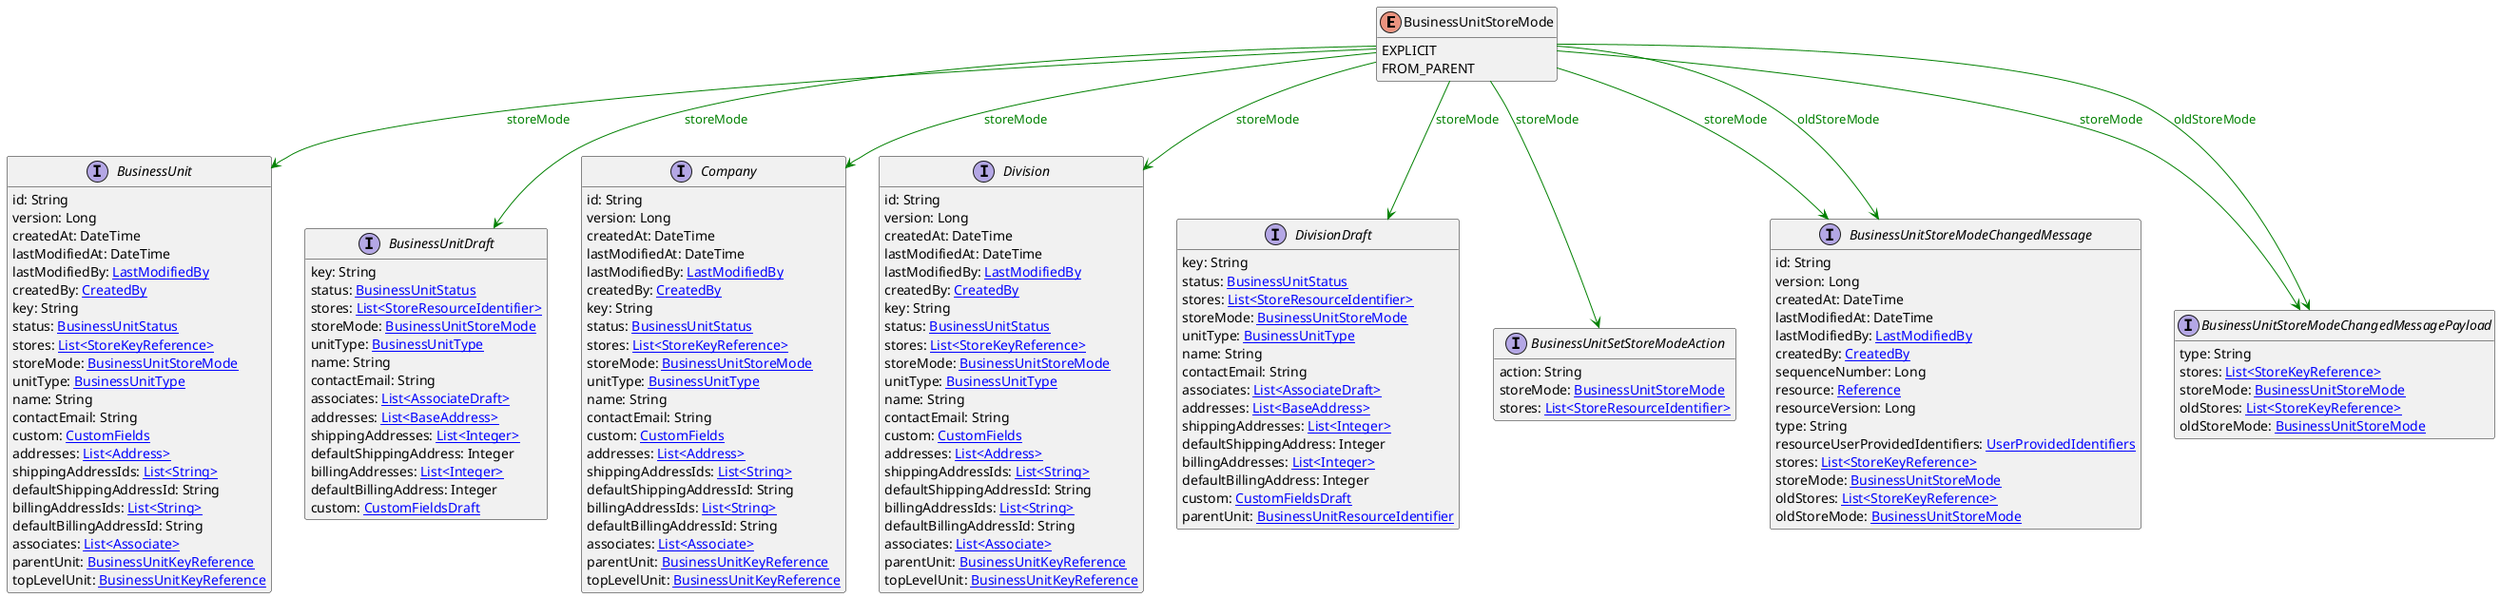 @startuml

hide methods
enum BusinessUnitStoreMode {
    EXPLICIT
    FROM_PARENT
}
interface BusinessUnit [[BusinessUnit.svg]]  {
    id: String
    version: Long
    createdAt: DateTime
    lastModifiedAt: DateTime
    lastModifiedBy: [[LastModifiedBy.svg LastModifiedBy]]
    createdBy: [[CreatedBy.svg CreatedBy]]
    key: String
    status: [[BusinessUnitStatus.svg BusinessUnitStatus]]
    stores: [[StoreKeyReference.svg List<StoreKeyReference>]]
    storeMode: [[BusinessUnitStoreMode.svg BusinessUnitStoreMode]]
    unitType: [[BusinessUnitType.svg BusinessUnitType]]
    name: String
    contactEmail: String
    custom: [[CustomFields.svg CustomFields]]
    addresses: [[Address.svg List<Address>]]
    shippingAddressIds: [[String.svg List<String>]]
    defaultShippingAddressId: String
    billingAddressIds: [[String.svg List<String>]]
    defaultBillingAddressId: String
    associates: [[Associate.svg List<Associate>]]
    parentUnit: [[BusinessUnitKeyReference.svg BusinessUnitKeyReference]]
    topLevelUnit: [[BusinessUnitKeyReference.svg BusinessUnitKeyReference]]
}
interface BusinessUnitDraft [[BusinessUnitDraft.svg]]  {
    key: String
    status: [[BusinessUnitStatus.svg BusinessUnitStatus]]
    stores: [[StoreResourceIdentifier.svg List<StoreResourceIdentifier>]]
    storeMode: [[BusinessUnitStoreMode.svg BusinessUnitStoreMode]]
    unitType: [[BusinessUnitType.svg BusinessUnitType]]
    name: String
    contactEmail: String
    associates: [[AssociateDraft.svg List<AssociateDraft>]]
    addresses: [[BaseAddress.svg List<BaseAddress>]]
    shippingAddresses: [[Integer.svg List<Integer>]]
    defaultShippingAddress: Integer
    billingAddresses: [[Integer.svg List<Integer>]]
    defaultBillingAddress: Integer
    custom: [[CustomFieldsDraft.svg CustomFieldsDraft]]
}
interface Company [[Company.svg]]  {
    id: String
    version: Long
    createdAt: DateTime
    lastModifiedAt: DateTime
    lastModifiedBy: [[LastModifiedBy.svg LastModifiedBy]]
    createdBy: [[CreatedBy.svg CreatedBy]]
    key: String
    status: [[BusinessUnitStatus.svg BusinessUnitStatus]]
    stores: [[StoreKeyReference.svg List<StoreKeyReference>]]
    storeMode: [[BusinessUnitStoreMode.svg BusinessUnitStoreMode]]
    unitType: [[BusinessUnitType.svg BusinessUnitType]]
    name: String
    contactEmail: String
    custom: [[CustomFields.svg CustomFields]]
    addresses: [[Address.svg List<Address>]]
    shippingAddressIds: [[String.svg List<String>]]
    defaultShippingAddressId: String
    billingAddressIds: [[String.svg List<String>]]
    defaultBillingAddressId: String
    associates: [[Associate.svg List<Associate>]]
    parentUnit: [[BusinessUnitKeyReference.svg BusinessUnitKeyReference]]
    topLevelUnit: [[BusinessUnitKeyReference.svg BusinessUnitKeyReference]]
}
interface Division [[Division.svg]]  {
    id: String
    version: Long
    createdAt: DateTime
    lastModifiedAt: DateTime
    lastModifiedBy: [[LastModifiedBy.svg LastModifiedBy]]
    createdBy: [[CreatedBy.svg CreatedBy]]
    key: String
    status: [[BusinessUnitStatus.svg BusinessUnitStatus]]
    stores: [[StoreKeyReference.svg List<StoreKeyReference>]]
    storeMode: [[BusinessUnitStoreMode.svg BusinessUnitStoreMode]]
    unitType: [[BusinessUnitType.svg BusinessUnitType]]
    name: String
    contactEmail: String
    custom: [[CustomFields.svg CustomFields]]
    addresses: [[Address.svg List<Address>]]
    shippingAddressIds: [[String.svg List<String>]]
    defaultShippingAddressId: String
    billingAddressIds: [[String.svg List<String>]]
    defaultBillingAddressId: String
    associates: [[Associate.svg List<Associate>]]
    parentUnit: [[BusinessUnitKeyReference.svg BusinessUnitKeyReference]]
    topLevelUnit: [[BusinessUnitKeyReference.svg BusinessUnitKeyReference]]
}
interface DivisionDraft [[DivisionDraft.svg]]  {
    key: String
    status: [[BusinessUnitStatus.svg BusinessUnitStatus]]
    stores: [[StoreResourceIdentifier.svg List<StoreResourceIdentifier>]]
    storeMode: [[BusinessUnitStoreMode.svg BusinessUnitStoreMode]]
    unitType: [[BusinessUnitType.svg BusinessUnitType]]
    name: String
    contactEmail: String
    associates: [[AssociateDraft.svg List<AssociateDraft>]]
    addresses: [[BaseAddress.svg List<BaseAddress>]]
    shippingAddresses: [[Integer.svg List<Integer>]]
    defaultShippingAddress: Integer
    billingAddresses: [[Integer.svg List<Integer>]]
    defaultBillingAddress: Integer
    custom: [[CustomFieldsDraft.svg CustomFieldsDraft]]
    parentUnit: [[BusinessUnitResourceIdentifier.svg BusinessUnitResourceIdentifier]]
}
interface BusinessUnitSetStoreModeAction [[BusinessUnitSetStoreModeAction.svg]]  {
    action: String
    storeMode: [[BusinessUnitStoreMode.svg BusinessUnitStoreMode]]
    stores: [[StoreResourceIdentifier.svg List<StoreResourceIdentifier>]]
}
interface BusinessUnitStoreModeChangedMessage [[BusinessUnitStoreModeChangedMessage.svg]]  {
    id: String
    version: Long
    createdAt: DateTime
    lastModifiedAt: DateTime
    lastModifiedBy: [[LastModifiedBy.svg LastModifiedBy]]
    createdBy: [[CreatedBy.svg CreatedBy]]
    sequenceNumber: Long
    resource: [[Reference.svg Reference]]
    resourceVersion: Long
    type: String
    resourceUserProvidedIdentifiers: [[UserProvidedIdentifiers.svg UserProvidedIdentifiers]]
    stores: [[StoreKeyReference.svg List<StoreKeyReference>]]
    storeMode: [[BusinessUnitStoreMode.svg BusinessUnitStoreMode]]
    oldStores: [[StoreKeyReference.svg List<StoreKeyReference>]]
    oldStoreMode: [[BusinessUnitStoreMode.svg BusinessUnitStoreMode]]
}
interface BusinessUnitStoreModeChangedMessagePayload [[BusinessUnitStoreModeChangedMessagePayload.svg]]  {
    type: String
    stores: [[StoreKeyReference.svg List<StoreKeyReference>]]
    storeMode: [[BusinessUnitStoreMode.svg BusinessUnitStoreMode]]
    oldStores: [[StoreKeyReference.svg List<StoreKeyReference>]]
    oldStoreMode: [[BusinessUnitStoreMode.svg BusinessUnitStoreMode]]
}
BusinessUnitStoreMode --> BusinessUnit #green;text:green : "storeMode"
BusinessUnitStoreMode --> BusinessUnitDraft #green;text:green : "storeMode"
BusinessUnitStoreMode --> Company #green;text:green : "storeMode"
BusinessUnitStoreMode --> Division #green;text:green : "storeMode"
BusinessUnitStoreMode --> DivisionDraft #green;text:green : "storeMode"
BusinessUnitStoreMode --> BusinessUnitSetStoreModeAction #green;text:green : "storeMode"
BusinessUnitStoreMode --> BusinessUnitStoreModeChangedMessage #green;text:green : "storeMode"
BusinessUnitStoreMode --> BusinessUnitStoreModeChangedMessage #green;text:green : "oldStoreMode"
BusinessUnitStoreMode --> BusinessUnitStoreModeChangedMessagePayload #green;text:green : "storeMode"
BusinessUnitStoreMode --> BusinessUnitStoreModeChangedMessagePayload #green;text:green : "oldStoreMode"
@enduml
